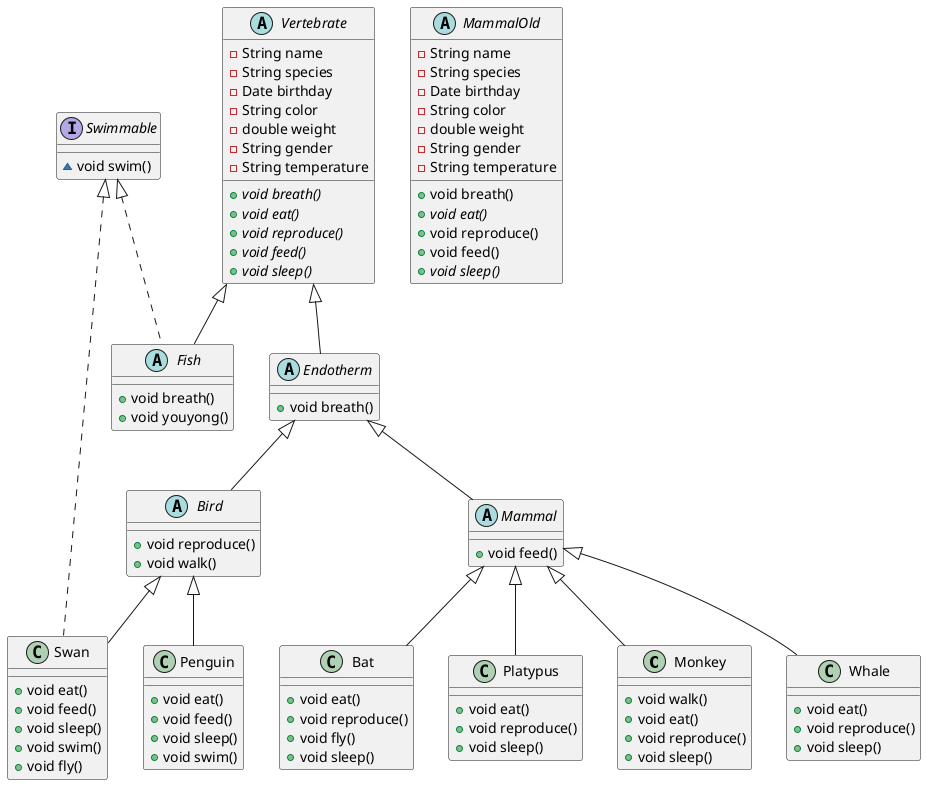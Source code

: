 @startuml
class Monkey {
+ void walk()
+ void eat()
+ void reproduce()
+ void sleep()
}
abstract class Mammal {
+ void feed()
}
abstract class Bird {
+ void reproduce()
+ void walk()
}
abstract class Vertebrate {
- String name
- String species
- Date birthday
- String color
- double weight
- String gender
- String temperature
+ {abstract}void breath()
+ {abstract}void eat()
+ {abstract}void reproduce()
+ {abstract}void feed()
+ {abstract}void sleep()
}
abstract class MammalOld {
- String name
- String species
- Date birthday
- String color
- double weight
- String gender
- String temperature
+ void breath()
+ {abstract}void eat()
+ void reproduce()
+ void feed()
+ {abstract}void sleep()
}
class Whale {
+ void eat()
+ void reproduce()
+ void sleep()
}
interface Swimmable {
~ void swim()
}
abstract class Endotherm {
+ void breath()
}
class Bat {
+ void eat()
+ void reproduce()
+ void fly()
+ void sleep()
}
class Penguin {
+ void eat()
+ void feed()
+ void sleep()
+ void swim()
}
abstract class Fish {
+ void breath()
+ void youyong()
}
class Platypus {
+ void eat()
+ void reproduce()
+ void sleep()
}
class Swan {
+ void eat()
+ void feed()
+ void sleep()
+ void swim()
+ void fly()
}


Mammal <|-- Monkey
Endotherm <|-- Mammal
Endotherm <|-- Bird
Mammal <|-- Whale
Vertebrate <|-- Endotherm
Mammal <|-- Bat
Bird <|-- Penguin
Swimmable <|.. Fish
Vertebrate <|-- Fish
Mammal <|-- Platypus
Swimmable <|.. Swan
Bird <|-- Swan
@enduml